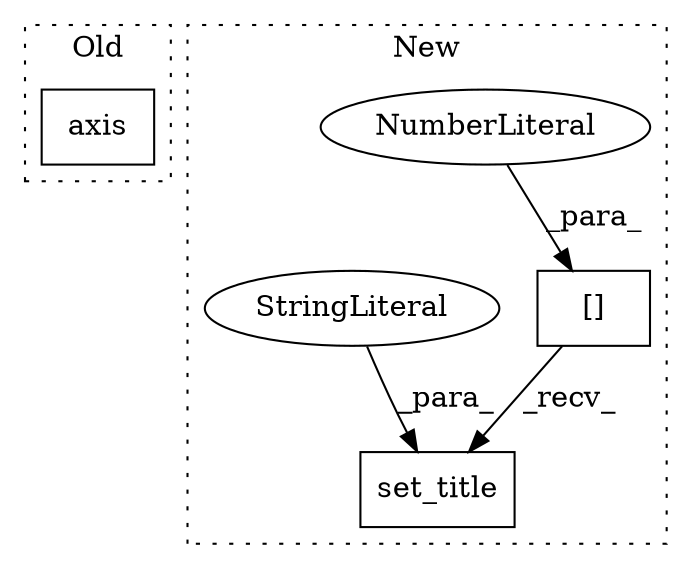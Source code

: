 digraph G {
subgraph cluster0 {
1 [label="axis" a="32" s="1797" l="6" shape="box"];
label = "Old";
style="dotted";
}
subgraph cluster1 {
2 [label="set_title" a="32" s="1333,1360" l="10,1" shape="box"];
3 [label="[]" a="2" s="1326,1331" l="4,1" shape="box"];
4 [label="NumberLiteral" a="34" s="1330" l="1" shape="ellipse"];
5 [label="StringLiteral" a="45" s="1343" l="17" shape="ellipse"];
label = "New";
style="dotted";
}
3 -> 2 [label="_recv_"];
4 -> 3 [label="_para_"];
5 -> 2 [label="_para_"];
}
